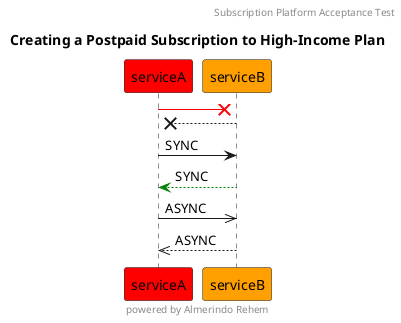 

@startuml Meu Diagram

header Subscription Platform Acceptance Test
title "Creating a Postpaid Subscription to High-Income Plan"
footer powered by Almerindo Rehem

!$COLOR_SUCCESS = "#green"
!$COLOR_ERROR = "#red"

!$FONT_COLOR = "<font color=pink>"


participant serviceA $COLOR_ERROR
participant serviceB #FFA000

serviceA [$COLOR_ERROR]->x serviceB
serviceB -->x serviceA

serviceA -> serviceB : SYNC 
serviceB [$COLOR_SUCCESS]--> serviceA: SYNC

serviceA ->> serviceB : ASYNC
serviceB -->> serviceA : ASYNC

@enduml